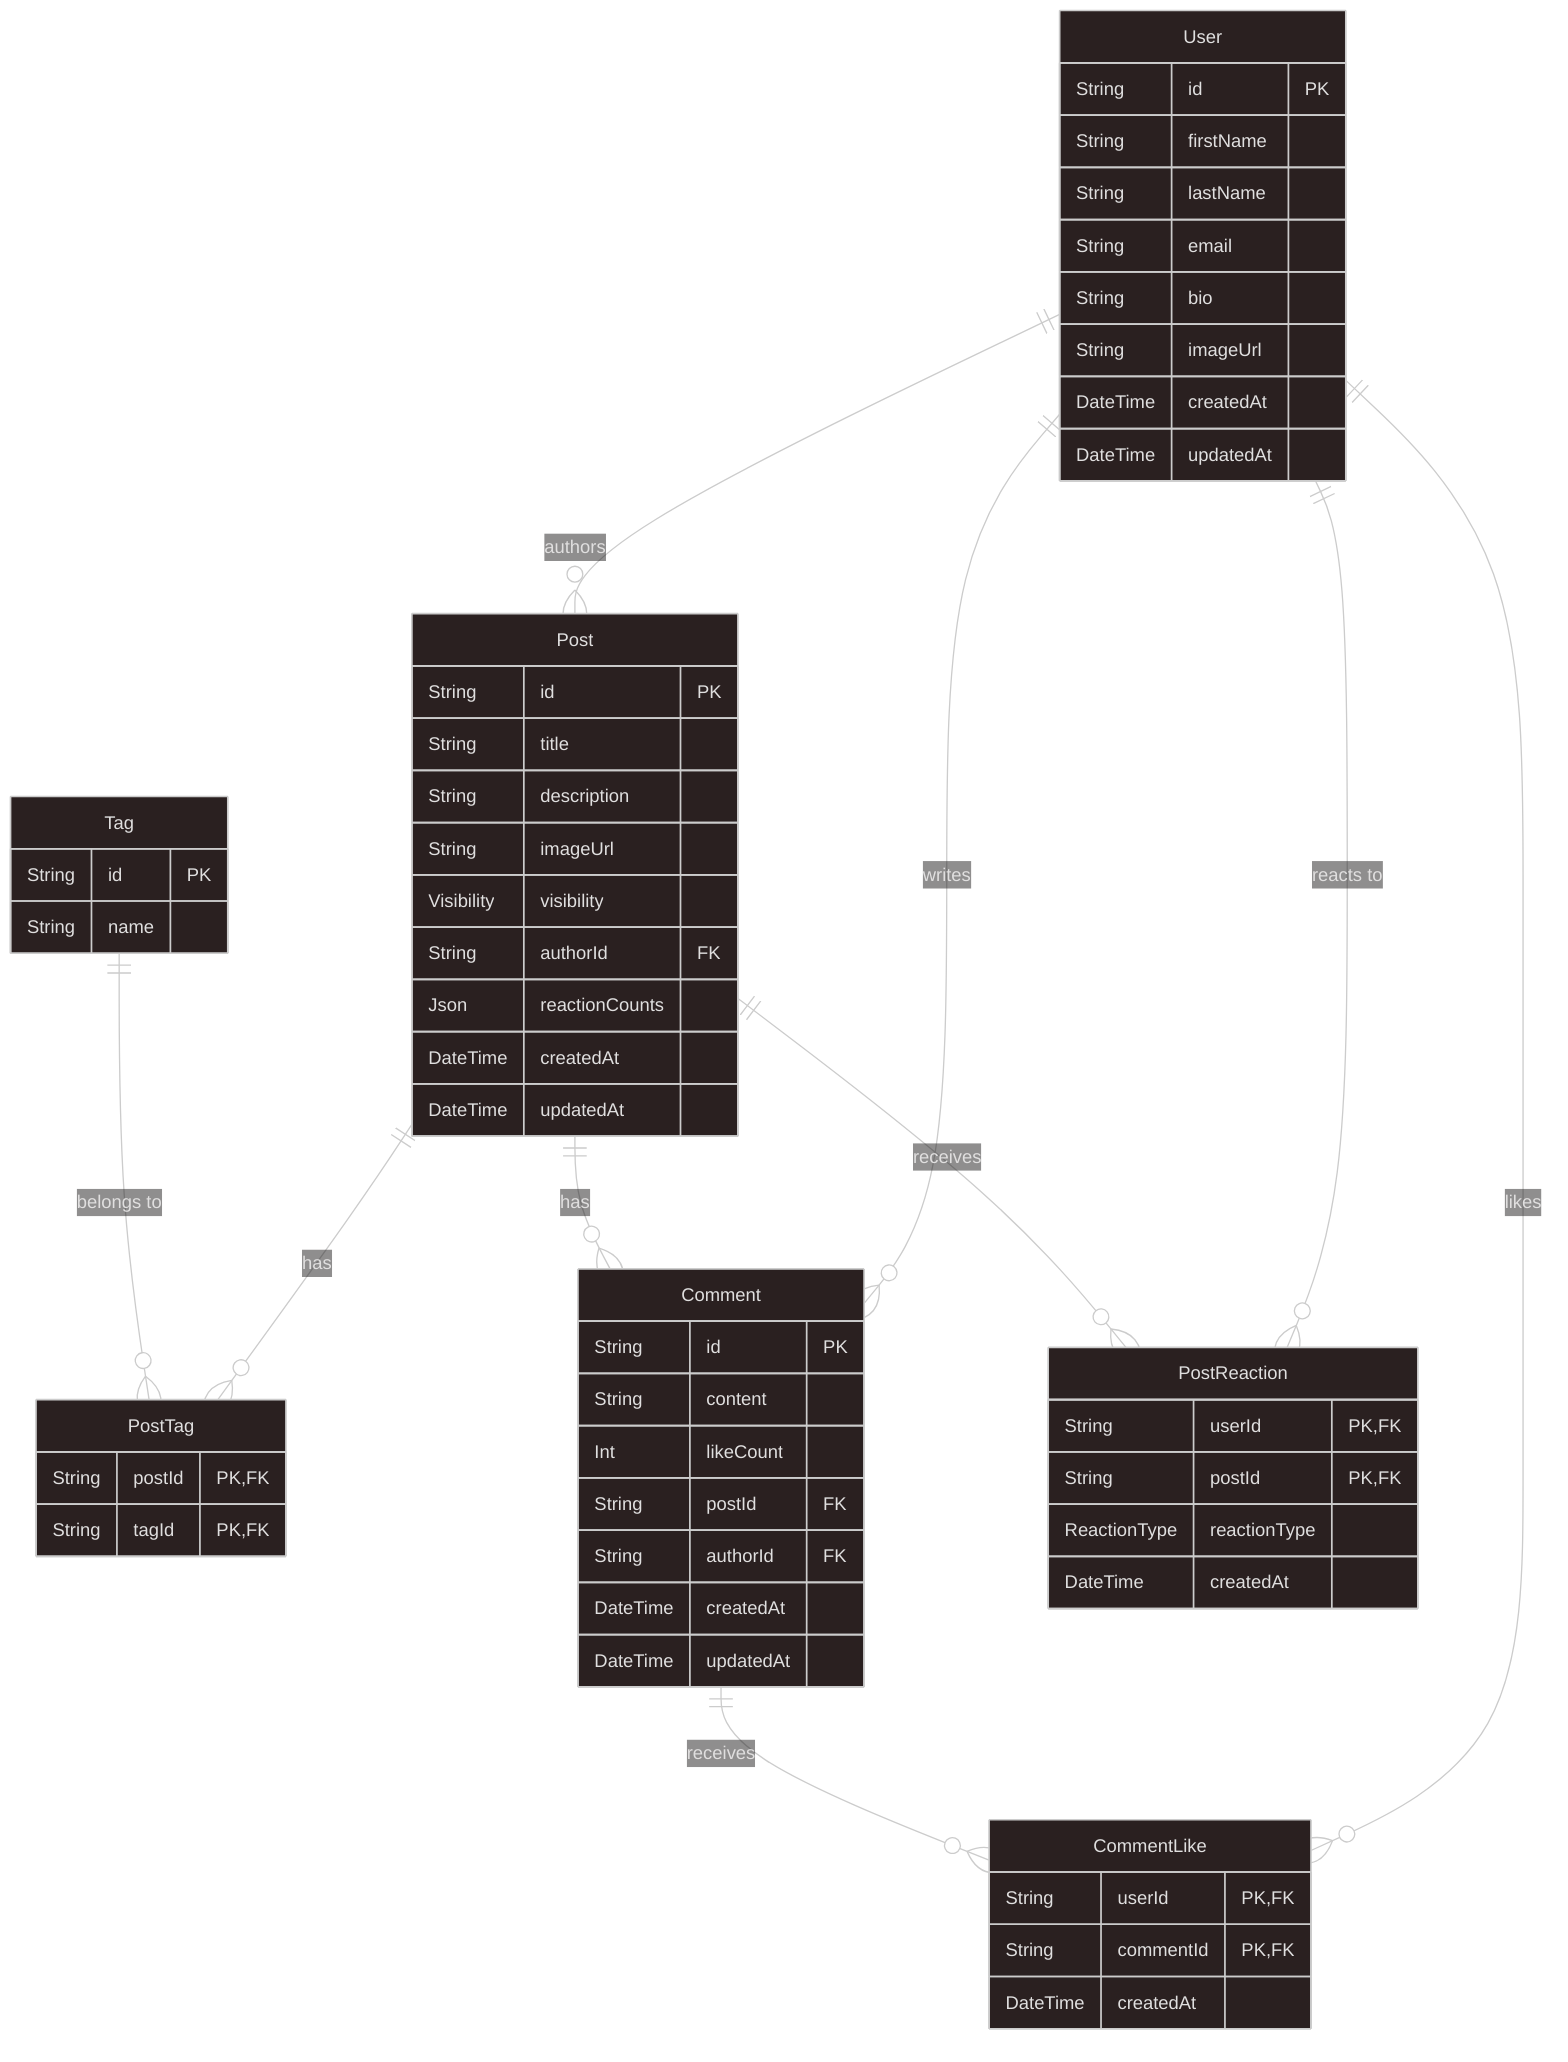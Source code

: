 ---
config:
  theme: neo-dark
---
erDiagram
    User {
        String id PK
        String firstName
        String lastName
        String email
        String bio
        String imageUrl
        DateTime createdAt
        DateTime updatedAt
    }
    Post {
        String id PK
        String title
        String description
        String imageUrl
        Visibility visibility
        String authorId FK
        Json reactionCounts
        DateTime createdAt
        DateTime updatedAt
    }
    Tag {
        String id PK
        String name
    }
    PostTag {
        String postId PK,FK
        String tagId PK,FK
    }
    Comment {
        String id PK
        String content
        Int likeCount
        String postId FK
        String authorId FK
        DateTime createdAt
        DateTime updatedAt
    }
    PostReaction {
        String userId PK,FK
        String postId PK,FK
        ReactionType reactionType
        DateTime createdAt
    }
    CommentLike {
        String userId PK,FK
        String commentId PK,FK
        DateTime createdAt
    }
    User ||--o{ Post : "authors"
    User ||--o{ Comment : "writes"
    User ||--o{ PostReaction : "reacts to"
    User ||--o{ CommentLike : "likes"
    Post ||--o{ Comment : "has"
    Post ||--o{ PostReaction : "receives"
    Post ||--o{ PostTag : "has"
    Tag ||--o{ PostTag : "belongs to"
    Comment ||--o{ CommentLike : "receives"